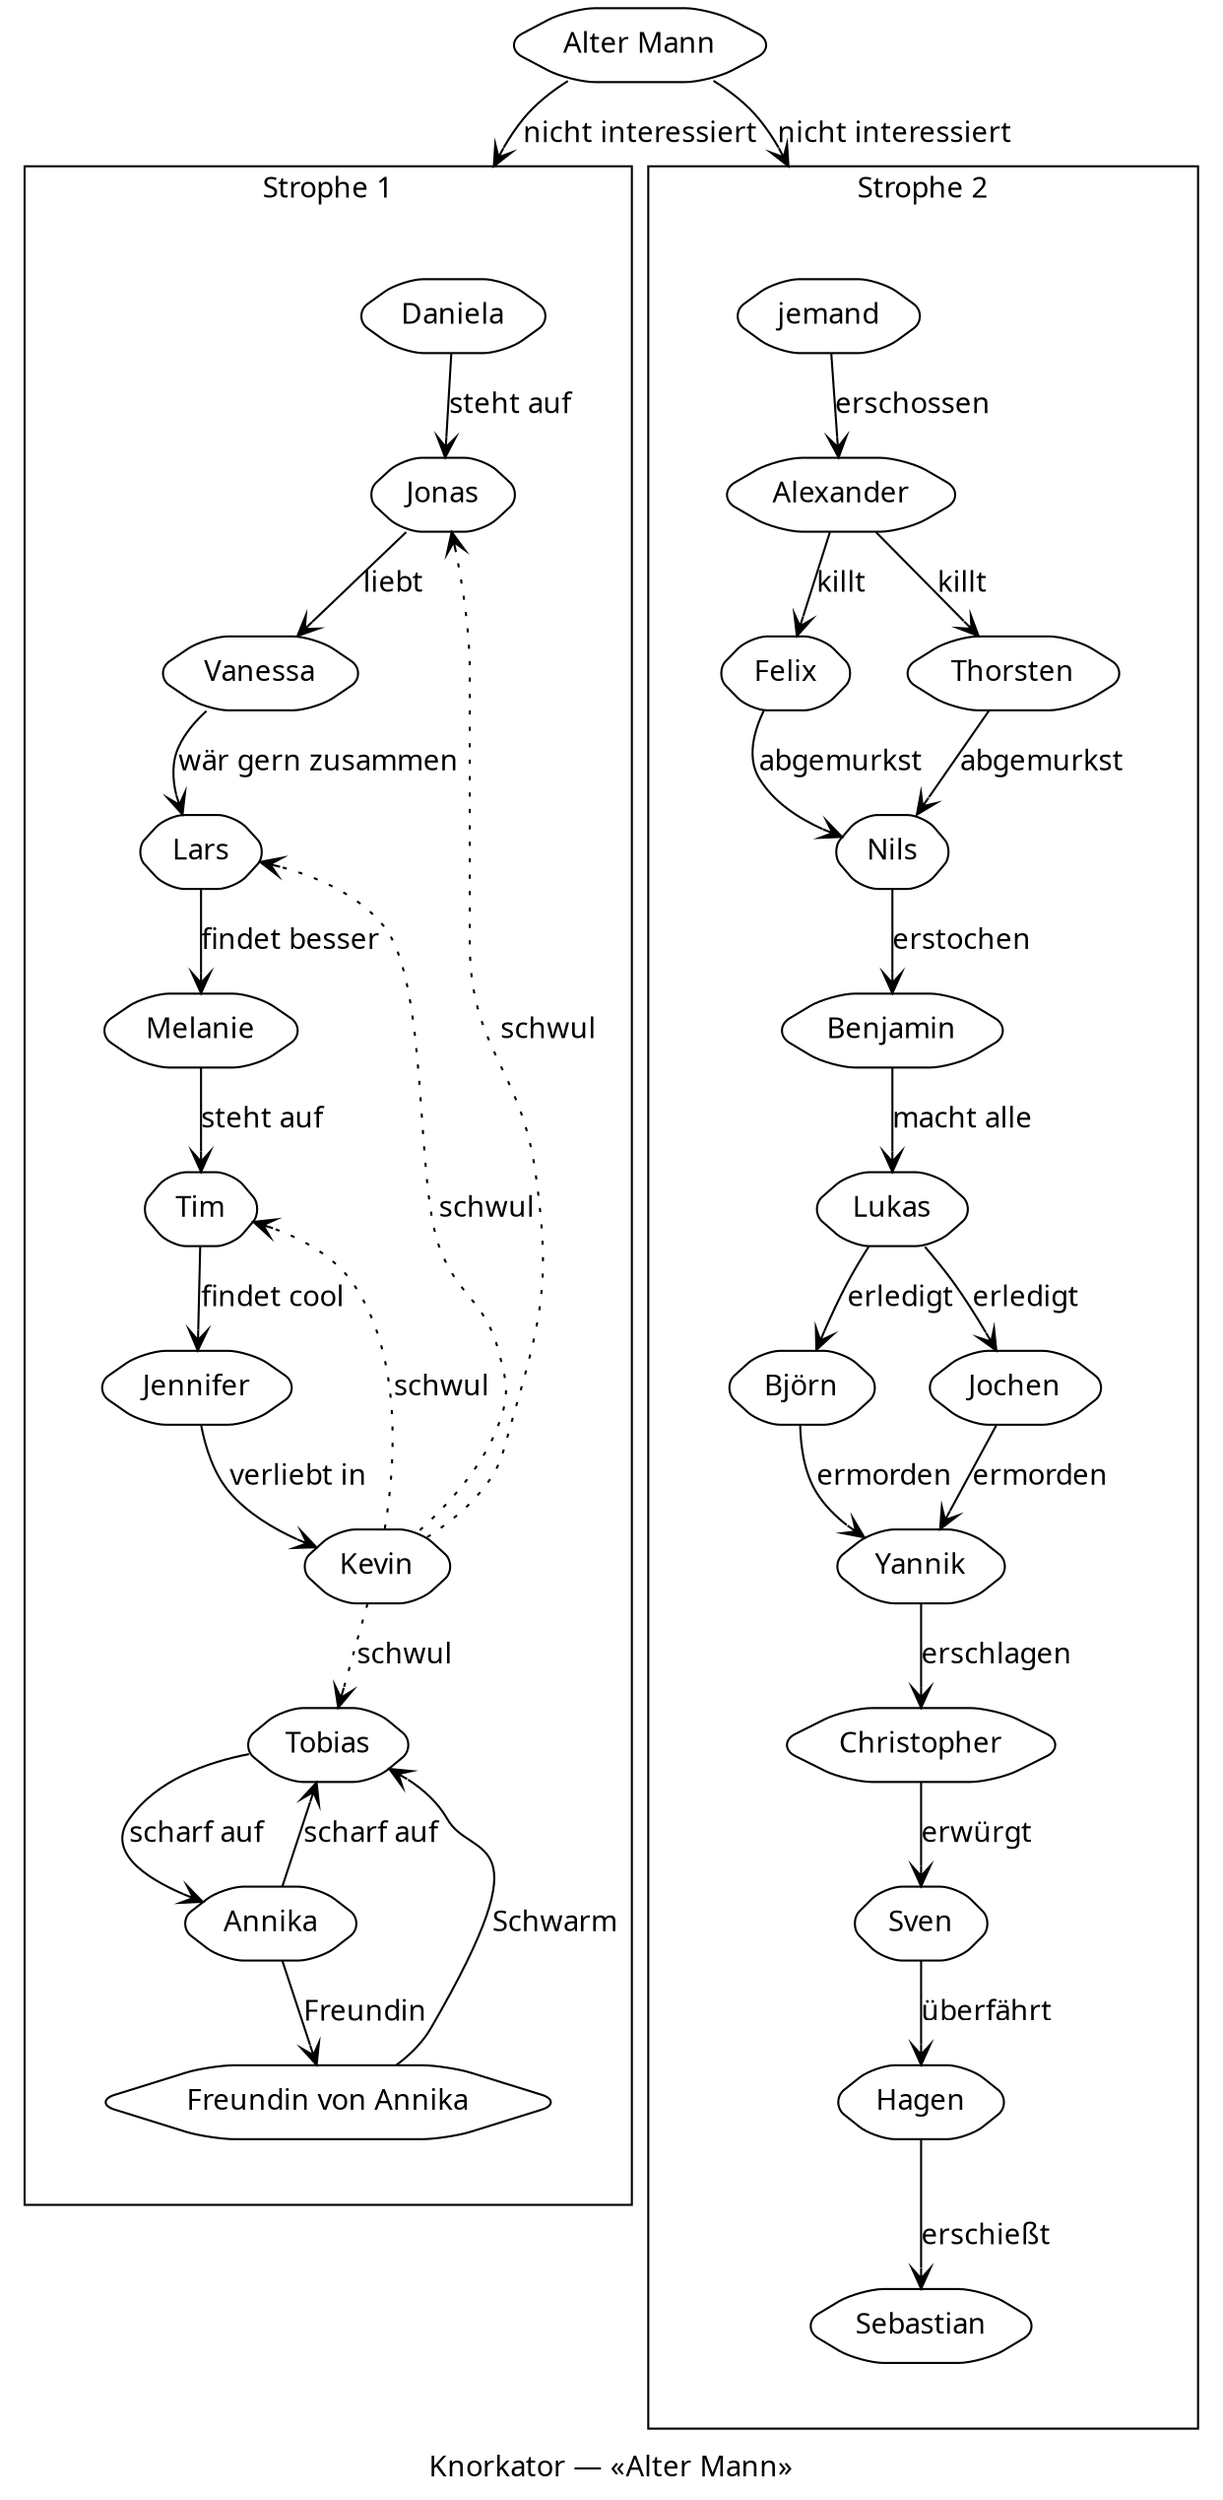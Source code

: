 // Knorkator — «Alter Mann»
digraph G {
  compound=true;
  label="Knorkator — «Alter Mann»";
  fontname="FiraSans,sans-serif";
  node [fontname="FiraSans,sans-serif" shape=hexagon style=rounded];
  edge [fontname="FiraSans,sans-serif" arrowhead=vee];
  "Alter Mann" -> Daniela [label="nicht interessiert" lhead=cluster_s1];
  "Alter Mann" -> jemand  [label="nicht interessiert" lhead=cluster_s2];
  subgraph cluster_s1 {
    margin=32;
    color=black;
    label="Strophe 1";
    Daniela               -> Jonas                   [label="steht auf"];
    Jonas                 -> Vanessa                 [label="liebt"];
    Vanessa               -> Lars                    [label="wär gern zusammen"];
    Lars                  -> Melanie                 [label="findet besser"];
    Melanie               -> Tim                     [label="steht auf"];
    Tim                   -> Jennifer                [label="findet cool"];
    Jennifer              -> Kevin                   [label="verliebt in"];
    Kevin                 -> {Jonas Lars Tim Tobias} [label="schwul" style="dotted"];
    Tobias                -> Annika                  [label="scharf auf"];
    Annika                -> Tobias                  [label="scharf auf"];
    Annika                -> "Freundin von Annika"   [label="Freundin"];
    "Freundin von Annika" -> Tobias                  [label="Schwarm"];
  }
  subgraph cluster_s2 {
    margin=32;
    color=black;
    label="Strophe 2";
    Hagen            -> Sebastian        [label="erschießt"];
    Sven             -> Hagen            [label="überfährt"];
    Christopher      -> Sven             [label="erwürgt"];
    Yannik           -> Christopher      [label="erschlagen"];
    {Björn Jochen}   -> Yannik           [label="ermorden"];
    Lukas            -> {Björn Jochen}   [label="erledigt"];
    Benjamin         -> Lukas            [label="macht alle"];
    Nils             -> Benjamin         [label="erstochen"];
    {Felix Thorsten} -> Nils             [label="abgemurkst"];
    Alexander        -> {Thorsten Felix} [label="killt"];
    jemand           -> Alexander        [label="erschossen"];
  }
}